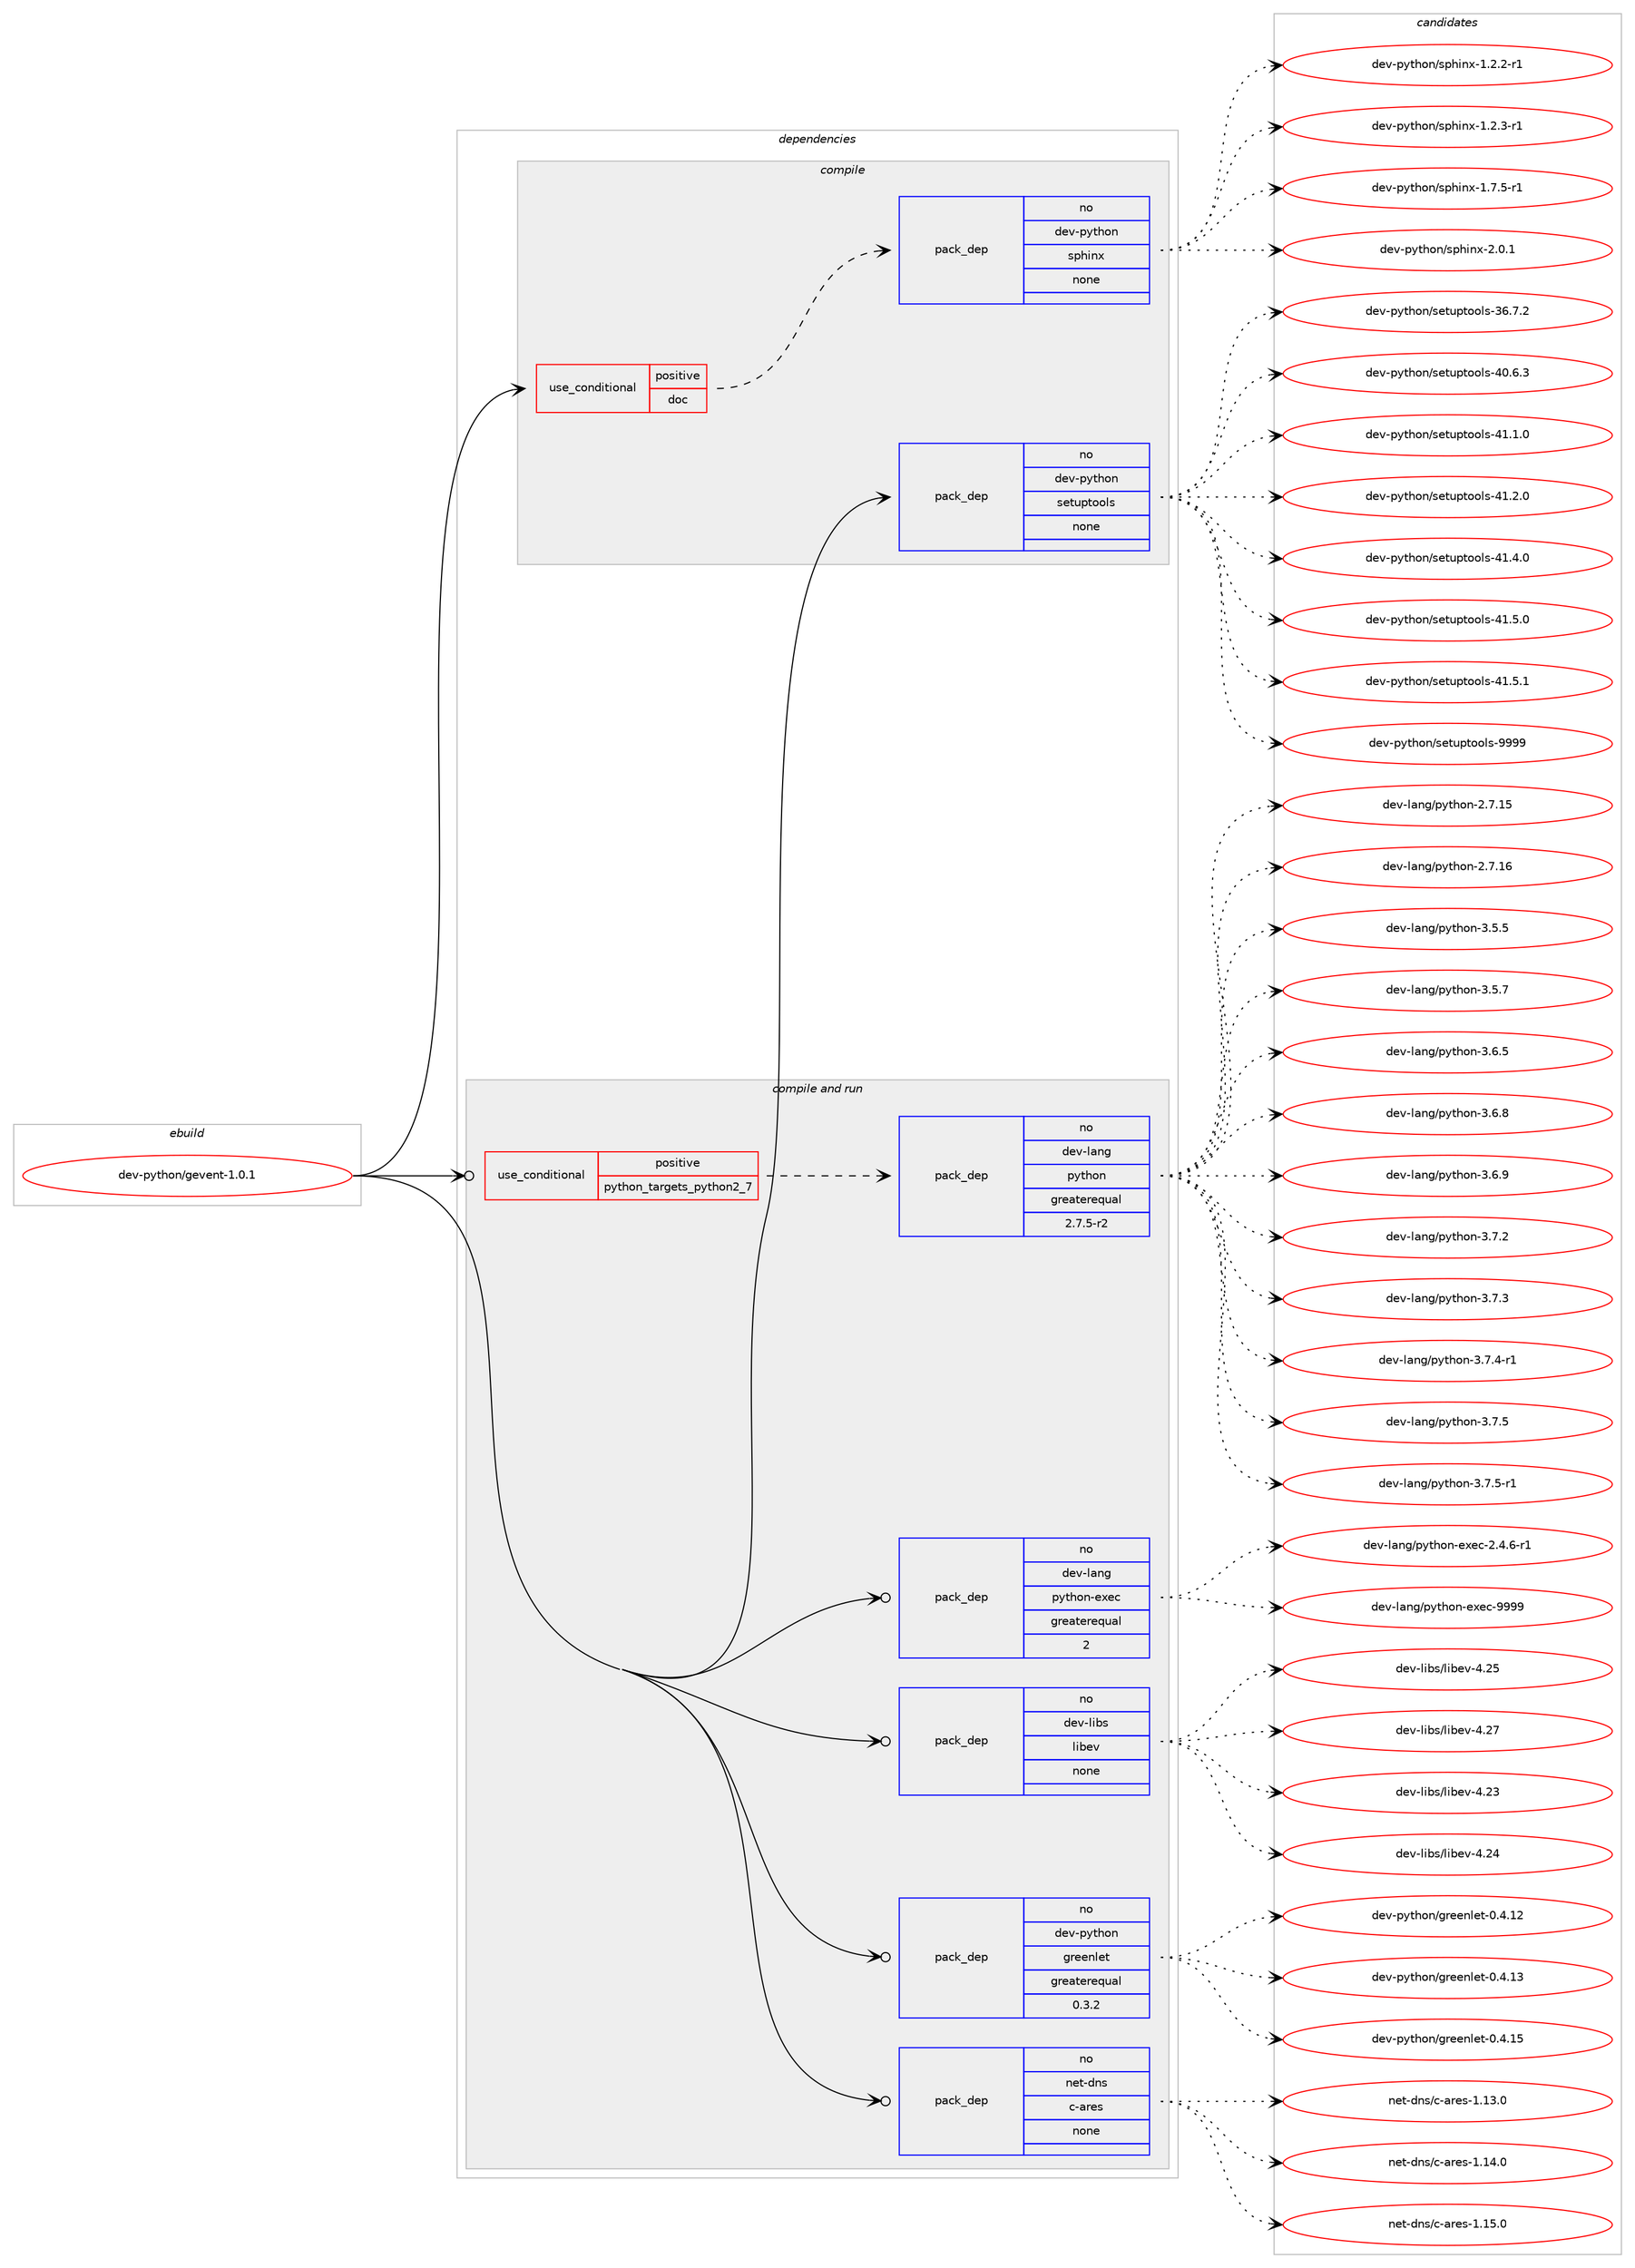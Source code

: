 digraph prolog {

# *************
# Graph options
# *************

newrank=true;
concentrate=true;
compound=true;
graph [rankdir=LR,fontname=Helvetica,fontsize=10,ranksep=1.5];#, ranksep=2.5, nodesep=0.2];
edge  [arrowhead=vee];
node  [fontname=Helvetica,fontsize=10];

# **********
# The ebuild
# **********

subgraph cluster_leftcol {
color=gray;
rank=same;
label=<<i>ebuild</i>>;
id [label="dev-python/gevent-1.0.1", color=red, width=4, href="../dev-python/gevent-1.0.1.svg"];
}

# ****************
# The dependencies
# ****************

subgraph cluster_midcol {
color=gray;
label=<<i>dependencies</i>>;
subgraph cluster_compile {
fillcolor="#eeeeee";
style=filled;
label=<<i>compile</i>>;
subgraph cond139952 {
dependency606432 [label=<<TABLE BORDER="0" CELLBORDER="1" CELLSPACING="0" CELLPADDING="4"><TR><TD ROWSPAN="3" CELLPADDING="10">use_conditional</TD></TR><TR><TD>positive</TD></TR><TR><TD>doc</TD></TR></TABLE>>, shape=none, color=red];
subgraph pack454683 {
dependency606433 [label=<<TABLE BORDER="0" CELLBORDER="1" CELLSPACING="0" CELLPADDING="4" WIDTH="220"><TR><TD ROWSPAN="6" CELLPADDING="30">pack_dep</TD></TR><TR><TD WIDTH="110">no</TD></TR><TR><TD>dev-python</TD></TR><TR><TD>sphinx</TD></TR><TR><TD>none</TD></TR><TR><TD></TD></TR></TABLE>>, shape=none, color=blue];
}
dependency606432:e -> dependency606433:w [weight=20,style="dashed",arrowhead="vee"];
}
id:e -> dependency606432:w [weight=20,style="solid",arrowhead="vee"];
subgraph pack454684 {
dependency606434 [label=<<TABLE BORDER="0" CELLBORDER="1" CELLSPACING="0" CELLPADDING="4" WIDTH="220"><TR><TD ROWSPAN="6" CELLPADDING="30">pack_dep</TD></TR><TR><TD WIDTH="110">no</TD></TR><TR><TD>dev-python</TD></TR><TR><TD>setuptools</TD></TR><TR><TD>none</TD></TR><TR><TD></TD></TR></TABLE>>, shape=none, color=blue];
}
id:e -> dependency606434:w [weight=20,style="solid",arrowhead="vee"];
}
subgraph cluster_compileandrun {
fillcolor="#eeeeee";
style=filled;
label=<<i>compile and run</i>>;
subgraph cond139953 {
dependency606435 [label=<<TABLE BORDER="0" CELLBORDER="1" CELLSPACING="0" CELLPADDING="4"><TR><TD ROWSPAN="3" CELLPADDING="10">use_conditional</TD></TR><TR><TD>positive</TD></TR><TR><TD>python_targets_python2_7</TD></TR></TABLE>>, shape=none, color=red];
subgraph pack454685 {
dependency606436 [label=<<TABLE BORDER="0" CELLBORDER="1" CELLSPACING="0" CELLPADDING="4" WIDTH="220"><TR><TD ROWSPAN="6" CELLPADDING="30">pack_dep</TD></TR><TR><TD WIDTH="110">no</TD></TR><TR><TD>dev-lang</TD></TR><TR><TD>python</TD></TR><TR><TD>greaterequal</TD></TR><TR><TD>2.7.5-r2</TD></TR></TABLE>>, shape=none, color=blue];
}
dependency606435:e -> dependency606436:w [weight=20,style="dashed",arrowhead="vee"];
}
id:e -> dependency606435:w [weight=20,style="solid",arrowhead="odotvee"];
subgraph pack454686 {
dependency606437 [label=<<TABLE BORDER="0" CELLBORDER="1" CELLSPACING="0" CELLPADDING="4" WIDTH="220"><TR><TD ROWSPAN="6" CELLPADDING="30">pack_dep</TD></TR><TR><TD WIDTH="110">no</TD></TR><TR><TD>dev-lang</TD></TR><TR><TD>python-exec</TD></TR><TR><TD>greaterequal</TD></TR><TR><TD>2</TD></TR></TABLE>>, shape=none, color=blue];
}
id:e -> dependency606437:w [weight=20,style="solid",arrowhead="odotvee"];
subgraph pack454687 {
dependency606438 [label=<<TABLE BORDER="0" CELLBORDER="1" CELLSPACING="0" CELLPADDING="4" WIDTH="220"><TR><TD ROWSPAN="6" CELLPADDING="30">pack_dep</TD></TR><TR><TD WIDTH="110">no</TD></TR><TR><TD>dev-libs</TD></TR><TR><TD>libev</TD></TR><TR><TD>none</TD></TR><TR><TD></TD></TR></TABLE>>, shape=none, color=blue];
}
id:e -> dependency606438:w [weight=20,style="solid",arrowhead="odotvee"];
subgraph pack454688 {
dependency606439 [label=<<TABLE BORDER="0" CELLBORDER="1" CELLSPACING="0" CELLPADDING="4" WIDTH="220"><TR><TD ROWSPAN="6" CELLPADDING="30">pack_dep</TD></TR><TR><TD WIDTH="110">no</TD></TR><TR><TD>dev-python</TD></TR><TR><TD>greenlet</TD></TR><TR><TD>greaterequal</TD></TR><TR><TD>0.3.2</TD></TR></TABLE>>, shape=none, color=blue];
}
id:e -> dependency606439:w [weight=20,style="solid",arrowhead="odotvee"];
subgraph pack454689 {
dependency606440 [label=<<TABLE BORDER="0" CELLBORDER="1" CELLSPACING="0" CELLPADDING="4" WIDTH="220"><TR><TD ROWSPAN="6" CELLPADDING="30">pack_dep</TD></TR><TR><TD WIDTH="110">no</TD></TR><TR><TD>net-dns</TD></TR><TR><TD>c-ares</TD></TR><TR><TD>none</TD></TR><TR><TD></TD></TR></TABLE>>, shape=none, color=blue];
}
id:e -> dependency606440:w [weight=20,style="solid",arrowhead="odotvee"];
}
subgraph cluster_run {
fillcolor="#eeeeee";
style=filled;
label=<<i>run</i>>;
}
}

# **************
# The candidates
# **************

subgraph cluster_choices {
rank=same;
color=gray;
label=<<i>candidates</i>>;

subgraph choice454683 {
color=black;
nodesep=1;
choice10010111845112121116104111110471151121041051101204549465046504511449 [label="dev-python/sphinx-1.2.2-r1", color=red, width=4,href="../dev-python/sphinx-1.2.2-r1.svg"];
choice10010111845112121116104111110471151121041051101204549465046514511449 [label="dev-python/sphinx-1.2.3-r1", color=red, width=4,href="../dev-python/sphinx-1.2.3-r1.svg"];
choice10010111845112121116104111110471151121041051101204549465546534511449 [label="dev-python/sphinx-1.7.5-r1", color=red, width=4,href="../dev-python/sphinx-1.7.5-r1.svg"];
choice1001011184511212111610411111047115112104105110120455046484649 [label="dev-python/sphinx-2.0.1", color=red, width=4,href="../dev-python/sphinx-2.0.1.svg"];
dependency606433:e -> choice10010111845112121116104111110471151121041051101204549465046504511449:w [style=dotted,weight="100"];
dependency606433:e -> choice10010111845112121116104111110471151121041051101204549465046514511449:w [style=dotted,weight="100"];
dependency606433:e -> choice10010111845112121116104111110471151121041051101204549465546534511449:w [style=dotted,weight="100"];
dependency606433:e -> choice1001011184511212111610411111047115112104105110120455046484649:w [style=dotted,weight="100"];
}
subgraph choice454684 {
color=black;
nodesep=1;
choice100101118451121211161041111104711510111611711211611111110811545515446554650 [label="dev-python/setuptools-36.7.2", color=red, width=4,href="../dev-python/setuptools-36.7.2.svg"];
choice100101118451121211161041111104711510111611711211611111110811545524846544651 [label="dev-python/setuptools-40.6.3", color=red, width=4,href="../dev-python/setuptools-40.6.3.svg"];
choice100101118451121211161041111104711510111611711211611111110811545524946494648 [label="dev-python/setuptools-41.1.0", color=red, width=4,href="../dev-python/setuptools-41.1.0.svg"];
choice100101118451121211161041111104711510111611711211611111110811545524946504648 [label="dev-python/setuptools-41.2.0", color=red, width=4,href="../dev-python/setuptools-41.2.0.svg"];
choice100101118451121211161041111104711510111611711211611111110811545524946524648 [label="dev-python/setuptools-41.4.0", color=red, width=4,href="../dev-python/setuptools-41.4.0.svg"];
choice100101118451121211161041111104711510111611711211611111110811545524946534648 [label="dev-python/setuptools-41.5.0", color=red, width=4,href="../dev-python/setuptools-41.5.0.svg"];
choice100101118451121211161041111104711510111611711211611111110811545524946534649 [label="dev-python/setuptools-41.5.1", color=red, width=4,href="../dev-python/setuptools-41.5.1.svg"];
choice10010111845112121116104111110471151011161171121161111111081154557575757 [label="dev-python/setuptools-9999", color=red, width=4,href="../dev-python/setuptools-9999.svg"];
dependency606434:e -> choice100101118451121211161041111104711510111611711211611111110811545515446554650:w [style=dotted,weight="100"];
dependency606434:e -> choice100101118451121211161041111104711510111611711211611111110811545524846544651:w [style=dotted,weight="100"];
dependency606434:e -> choice100101118451121211161041111104711510111611711211611111110811545524946494648:w [style=dotted,weight="100"];
dependency606434:e -> choice100101118451121211161041111104711510111611711211611111110811545524946504648:w [style=dotted,weight="100"];
dependency606434:e -> choice100101118451121211161041111104711510111611711211611111110811545524946524648:w [style=dotted,weight="100"];
dependency606434:e -> choice100101118451121211161041111104711510111611711211611111110811545524946534648:w [style=dotted,weight="100"];
dependency606434:e -> choice100101118451121211161041111104711510111611711211611111110811545524946534649:w [style=dotted,weight="100"];
dependency606434:e -> choice10010111845112121116104111110471151011161171121161111111081154557575757:w [style=dotted,weight="100"];
}
subgraph choice454685 {
color=black;
nodesep=1;
choice10010111845108971101034711212111610411111045504655464953 [label="dev-lang/python-2.7.15", color=red, width=4,href="../dev-lang/python-2.7.15.svg"];
choice10010111845108971101034711212111610411111045504655464954 [label="dev-lang/python-2.7.16", color=red, width=4,href="../dev-lang/python-2.7.16.svg"];
choice100101118451089711010347112121116104111110455146534653 [label="dev-lang/python-3.5.5", color=red, width=4,href="../dev-lang/python-3.5.5.svg"];
choice100101118451089711010347112121116104111110455146534655 [label="dev-lang/python-3.5.7", color=red, width=4,href="../dev-lang/python-3.5.7.svg"];
choice100101118451089711010347112121116104111110455146544653 [label="dev-lang/python-3.6.5", color=red, width=4,href="../dev-lang/python-3.6.5.svg"];
choice100101118451089711010347112121116104111110455146544656 [label="dev-lang/python-3.6.8", color=red, width=4,href="../dev-lang/python-3.6.8.svg"];
choice100101118451089711010347112121116104111110455146544657 [label="dev-lang/python-3.6.9", color=red, width=4,href="../dev-lang/python-3.6.9.svg"];
choice100101118451089711010347112121116104111110455146554650 [label="dev-lang/python-3.7.2", color=red, width=4,href="../dev-lang/python-3.7.2.svg"];
choice100101118451089711010347112121116104111110455146554651 [label="dev-lang/python-3.7.3", color=red, width=4,href="../dev-lang/python-3.7.3.svg"];
choice1001011184510897110103471121211161041111104551465546524511449 [label="dev-lang/python-3.7.4-r1", color=red, width=4,href="../dev-lang/python-3.7.4-r1.svg"];
choice100101118451089711010347112121116104111110455146554653 [label="dev-lang/python-3.7.5", color=red, width=4,href="../dev-lang/python-3.7.5.svg"];
choice1001011184510897110103471121211161041111104551465546534511449 [label="dev-lang/python-3.7.5-r1", color=red, width=4,href="../dev-lang/python-3.7.5-r1.svg"];
dependency606436:e -> choice10010111845108971101034711212111610411111045504655464953:w [style=dotted,weight="100"];
dependency606436:e -> choice10010111845108971101034711212111610411111045504655464954:w [style=dotted,weight="100"];
dependency606436:e -> choice100101118451089711010347112121116104111110455146534653:w [style=dotted,weight="100"];
dependency606436:e -> choice100101118451089711010347112121116104111110455146534655:w [style=dotted,weight="100"];
dependency606436:e -> choice100101118451089711010347112121116104111110455146544653:w [style=dotted,weight="100"];
dependency606436:e -> choice100101118451089711010347112121116104111110455146544656:w [style=dotted,weight="100"];
dependency606436:e -> choice100101118451089711010347112121116104111110455146544657:w [style=dotted,weight="100"];
dependency606436:e -> choice100101118451089711010347112121116104111110455146554650:w [style=dotted,weight="100"];
dependency606436:e -> choice100101118451089711010347112121116104111110455146554651:w [style=dotted,weight="100"];
dependency606436:e -> choice1001011184510897110103471121211161041111104551465546524511449:w [style=dotted,weight="100"];
dependency606436:e -> choice100101118451089711010347112121116104111110455146554653:w [style=dotted,weight="100"];
dependency606436:e -> choice1001011184510897110103471121211161041111104551465546534511449:w [style=dotted,weight="100"];
}
subgraph choice454686 {
color=black;
nodesep=1;
choice10010111845108971101034711212111610411111045101120101994550465246544511449 [label="dev-lang/python-exec-2.4.6-r1", color=red, width=4,href="../dev-lang/python-exec-2.4.6-r1.svg"];
choice10010111845108971101034711212111610411111045101120101994557575757 [label="dev-lang/python-exec-9999", color=red, width=4,href="../dev-lang/python-exec-9999.svg"];
dependency606437:e -> choice10010111845108971101034711212111610411111045101120101994550465246544511449:w [style=dotted,weight="100"];
dependency606437:e -> choice10010111845108971101034711212111610411111045101120101994557575757:w [style=dotted,weight="100"];
}
subgraph choice454687 {
color=black;
nodesep=1;
choice100101118451081059811547108105981011184552465051 [label="dev-libs/libev-4.23", color=red, width=4,href="../dev-libs/libev-4.23.svg"];
choice100101118451081059811547108105981011184552465052 [label="dev-libs/libev-4.24", color=red, width=4,href="../dev-libs/libev-4.24.svg"];
choice100101118451081059811547108105981011184552465053 [label="dev-libs/libev-4.25", color=red, width=4,href="../dev-libs/libev-4.25.svg"];
choice100101118451081059811547108105981011184552465055 [label="dev-libs/libev-4.27", color=red, width=4,href="../dev-libs/libev-4.27.svg"];
dependency606438:e -> choice100101118451081059811547108105981011184552465051:w [style=dotted,weight="100"];
dependency606438:e -> choice100101118451081059811547108105981011184552465052:w [style=dotted,weight="100"];
dependency606438:e -> choice100101118451081059811547108105981011184552465053:w [style=dotted,weight="100"];
dependency606438:e -> choice100101118451081059811547108105981011184552465055:w [style=dotted,weight="100"];
}
subgraph choice454688 {
color=black;
nodesep=1;
choice100101118451121211161041111104710311410110111010810111645484652464950 [label="dev-python/greenlet-0.4.12", color=red, width=4,href="../dev-python/greenlet-0.4.12.svg"];
choice100101118451121211161041111104710311410110111010810111645484652464951 [label="dev-python/greenlet-0.4.13", color=red, width=4,href="../dev-python/greenlet-0.4.13.svg"];
choice100101118451121211161041111104710311410110111010810111645484652464953 [label="dev-python/greenlet-0.4.15", color=red, width=4,href="../dev-python/greenlet-0.4.15.svg"];
dependency606439:e -> choice100101118451121211161041111104710311410110111010810111645484652464950:w [style=dotted,weight="100"];
dependency606439:e -> choice100101118451121211161041111104710311410110111010810111645484652464951:w [style=dotted,weight="100"];
dependency606439:e -> choice100101118451121211161041111104710311410110111010810111645484652464953:w [style=dotted,weight="100"];
}
subgraph choice454689 {
color=black;
nodesep=1;
choice110101116451001101154799459711410111545494649514648 [label="net-dns/c-ares-1.13.0", color=red, width=4,href="../net-dns/c-ares-1.13.0.svg"];
choice110101116451001101154799459711410111545494649524648 [label="net-dns/c-ares-1.14.0", color=red, width=4,href="../net-dns/c-ares-1.14.0.svg"];
choice110101116451001101154799459711410111545494649534648 [label="net-dns/c-ares-1.15.0", color=red, width=4,href="../net-dns/c-ares-1.15.0.svg"];
dependency606440:e -> choice110101116451001101154799459711410111545494649514648:w [style=dotted,weight="100"];
dependency606440:e -> choice110101116451001101154799459711410111545494649524648:w [style=dotted,weight="100"];
dependency606440:e -> choice110101116451001101154799459711410111545494649534648:w [style=dotted,weight="100"];
}
}

}

